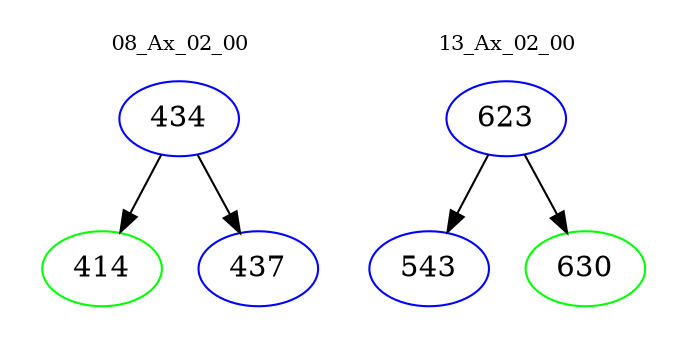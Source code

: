 digraph{
subgraph cluster_0 {
color = white
label = "08_Ax_02_00";
fontsize=10;
T0_434 [label="434", color="blue"]
T0_434 -> T0_414 [color="black"]
T0_414 [label="414", color="green"]
T0_434 -> T0_437 [color="black"]
T0_437 [label="437", color="blue"]
}
subgraph cluster_1 {
color = white
label = "13_Ax_02_00";
fontsize=10;
T1_623 [label="623", color="blue"]
T1_623 -> T1_543 [color="black"]
T1_543 [label="543", color="blue"]
T1_623 -> T1_630 [color="black"]
T1_630 [label="630", color="green"]
}
}
